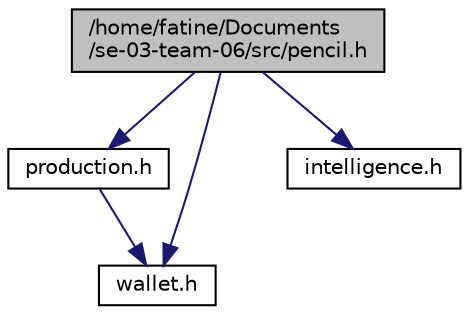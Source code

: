 digraph "/home/fatine/Documents/se-03-team-06/src/pencil.h"
{
  edge [fontname="Helvetica",fontsize="10",labelfontname="Helvetica",labelfontsize="10"];
  node [fontname="Helvetica",fontsize="10",shape=record];
  Node0 [label="/home/fatine/Documents\l/se-03-team-06/src/pencil.h",height=0.2,width=0.4,color="black", fillcolor="grey75", style="filled", fontcolor="black"];
  Node0 -> Node1 [color="midnightblue",fontsize="10",style="solid",fontname="Helvetica"];
  Node1 [label="production.h",height=0.2,width=0.4,color="black", fillcolor="white", style="filled",URL="$production_8h.html",tooltip="This header file contains functionalities to buy and sell wood and graphite. "];
  Node1 -> Node2 [color="midnightblue",fontsize="10",style="solid",fontname="Helvetica"];
  Node2 [label="wallet.h",height=0.2,width=0.4,color="black", fillcolor="white", style="filled",URL="$wallet_8h.html",tooltip="This header file contains required definitions for Wallet. It only stores Balance which is the money ..."];
  Node0 -> Node2 [color="midnightblue",fontsize="10",style="solid",fontname="Helvetica"];
  Node0 -> Node3 [color="midnightblue",fontsize="10",style="solid",fontname="Helvetica"];
  Node3 [label="intelligence.h",height=0.2,width=0.4,color="black", fillcolor="white", style="filled",URL="$intelligence_8h.html",tooltip="Intelligence currency implentation and functionalities. "];
}
